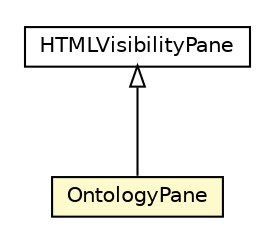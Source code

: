 #!/usr/local/bin/dot
#
# Class diagram 
# Generated by UMLGraph version R5_6-24-gf6e263 (http://www.umlgraph.org/)
#

digraph G {
	edge [fontname="Helvetica",fontsize=10,labelfontname="Helvetica",labelfontsize=10];
	node [fontname="Helvetica",fontsize=10,shape=plaintext];
	nodesep=0.25;
	ranksep=0.5;
	// org.universAAL.tools.logmonitor.ontology.gui.OntologyPane
	c79877 [label=<<table title="org.universAAL.tools.logmonitor.ontology.gui.OntologyPane" border="0" cellborder="1" cellspacing="0" cellpadding="2" port="p" bgcolor="lemonChiffon" href="./OntologyPane.html">
		<tr><td><table border="0" cellspacing="0" cellpadding="1">
<tr><td align="center" balign="center"> OntologyPane </td></tr>
		</table></td></tr>
		</table>>, URL="./OntologyPane.html", fontname="Helvetica", fontcolor="black", fontsize=10.0];
	// org.universAAL.tools.logmonitor.util.HTMLVisibilityPane
	c79896 [label=<<table title="org.universAAL.tools.logmonitor.util.HTMLVisibilityPane" border="0" cellborder="1" cellspacing="0" cellpadding="2" port="p" href="../../util/HTMLVisibilityPane.html">
		<tr><td><table border="0" cellspacing="0" cellpadding="1">
<tr><td align="center" balign="center"> HTMLVisibilityPane </td></tr>
		</table></td></tr>
		</table>>, URL="../../util/HTMLVisibilityPane.html", fontname="Helvetica", fontcolor="black", fontsize=10.0];
	//org.universAAL.tools.logmonitor.ontology.gui.OntologyPane extends org.universAAL.tools.logmonitor.util.HTMLVisibilityPane
	c79896:p -> c79877:p [dir=back,arrowtail=empty];
}

